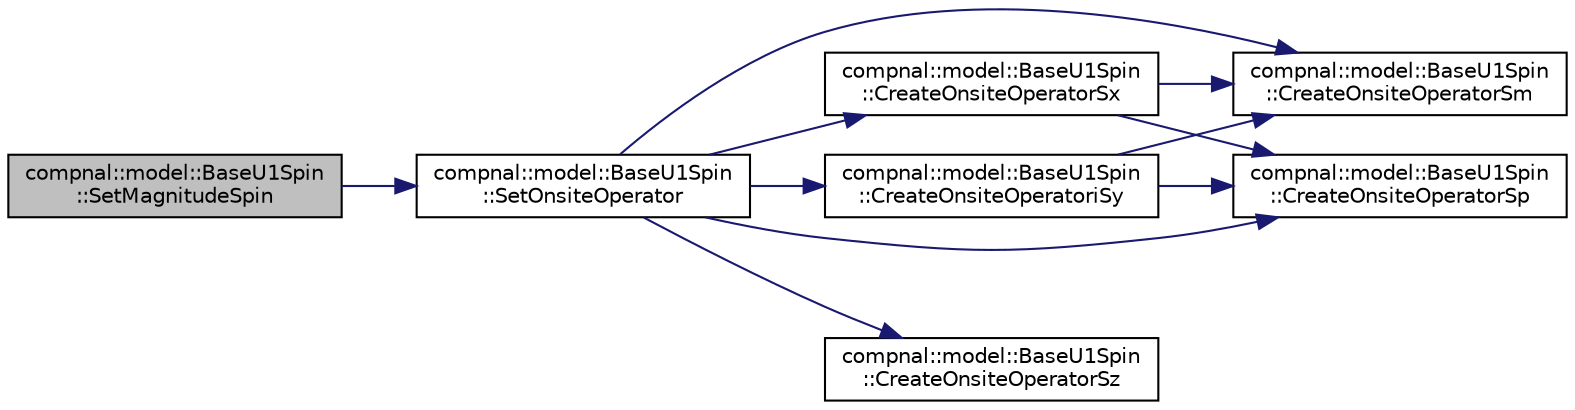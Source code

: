 digraph "compnal::model::BaseU1Spin::SetMagnitudeSpin"
{
 // INTERACTIVE_SVG=YES
 // LATEX_PDF_SIZE
  edge [fontname="Helvetica",fontsize="10",labelfontname="Helvetica",labelfontsize="10"];
  node [fontname="Helvetica",fontsize="10",shape=record];
  rankdir="LR";
  Node1 [label="compnal::model::BaseU1Spin\l::SetMagnitudeSpin",height=0.2,width=0.4,color="black", fillcolor="grey75", style="filled", fontcolor="black",tooltip="Set the magnitude of the spin ."];
  Node1 -> Node2 [color="midnightblue",fontsize="10",style="solid",fontname="Helvetica"];
  Node2 [label="compnal::model::BaseU1Spin\l::SetOnsiteOperator",height=0.2,width=0.4,color="black", fillcolor="white", style="filled",URL="$d6/d49/classcompnal_1_1model_1_1_base_u1_spin.html#a55509590c0fe917c47ba022acbabcb2c",tooltip="Set onsite operators."];
  Node2 -> Node3 [color="midnightblue",fontsize="10",style="solid",fontname="Helvetica"];
  Node3 [label="compnal::model::BaseU1Spin\l::CreateOnsiteOperatoriSy",height=0.2,width=0.4,color="black", fillcolor="white", style="filled",URL="$d6/d49/classcompnal_1_1model_1_1_base_u1_spin.html#a0ad8ed9859946ad665f469f200278188",tooltip="Generate the spin-  operator for the y-direction  with  being the imaginary unit."];
  Node3 -> Node4 [color="midnightblue",fontsize="10",style="solid",fontname="Helvetica"];
  Node4 [label="compnal::model::BaseU1Spin\l::CreateOnsiteOperatorSm",height=0.2,width=0.4,color="black", fillcolor="white", style="filled",URL="$d6/d49/classcompnal_1_1model_1_1_base_u1_spin.html#a6b9d0ff1ab79def96b6aa4b5620d39a6",tooltip="Generate the spin-  raising operator ."];
  Node3 -> Node5 [color="midnightblue",fontsize="10",style="solid",fontname="Helvetica"];
  Node5 [label="compnal::model::BaseU1Spin\l::CreateOnsiteOperatorSp",height=0.2,width=0.4,color="black", fillcolor="white", style="filled",URL="$d6/d49/classcompnal_1_1model_1_1_base_u1_spin.html#a30faf4a11241d28449058113368c827c",tooltip="Generate the spin-  raising operator ."];
  Node2 -> Node4 [color="midnightblue",fontsize="10",style="solid",fontname="Helvetica"];
  Node2 -> Node5 [color="midnightblue",fontsize="10",style="solid",fontname="Helvetica"];
  Node2 -> Node6 [color="midnightblue",fontsize="10",style="solid",fontname="Helvetica"];
  Node6 [label="compnal::model::BaseU1Spin\l::CreateOnsiteOperatorSx",height=0.2,width=0.4,color="black", fillcolor="white", style="filled",URL="$d6/d49/classcompnal_1_1model_1_1_base_u1_spin.html#a6cf484f066492e0865296e842b23bcfb",tooltip="Generate the spin-  operator for the x-direction ."];
  Node6 -> Node4 [color="midnightblue",fontsize="10",style="solid",fontname="Helvetica"];
  Node6 -> Node5 [color="midnightblue",fontsize="10",style="solid",fontname="Helvetica"];
  Node2 -> Node7 [color="midnightblue",fontsize="10",style="solid",fontname="Helvetica"];
  Node7 [label="compnal::model::BaseU1Spin\l::CreateOnsiteOperatorSz",height=0.2,width=0.4,color="black", fillcolor="white", style="filled",URL="$d6/d49/classcompnal_1_1model_1_1_base_u1_spin.html#a63d1f180fc4be983c436d9e5251c927d",tooltip="Generate the spin-  operator for the z-direction ."];
}
